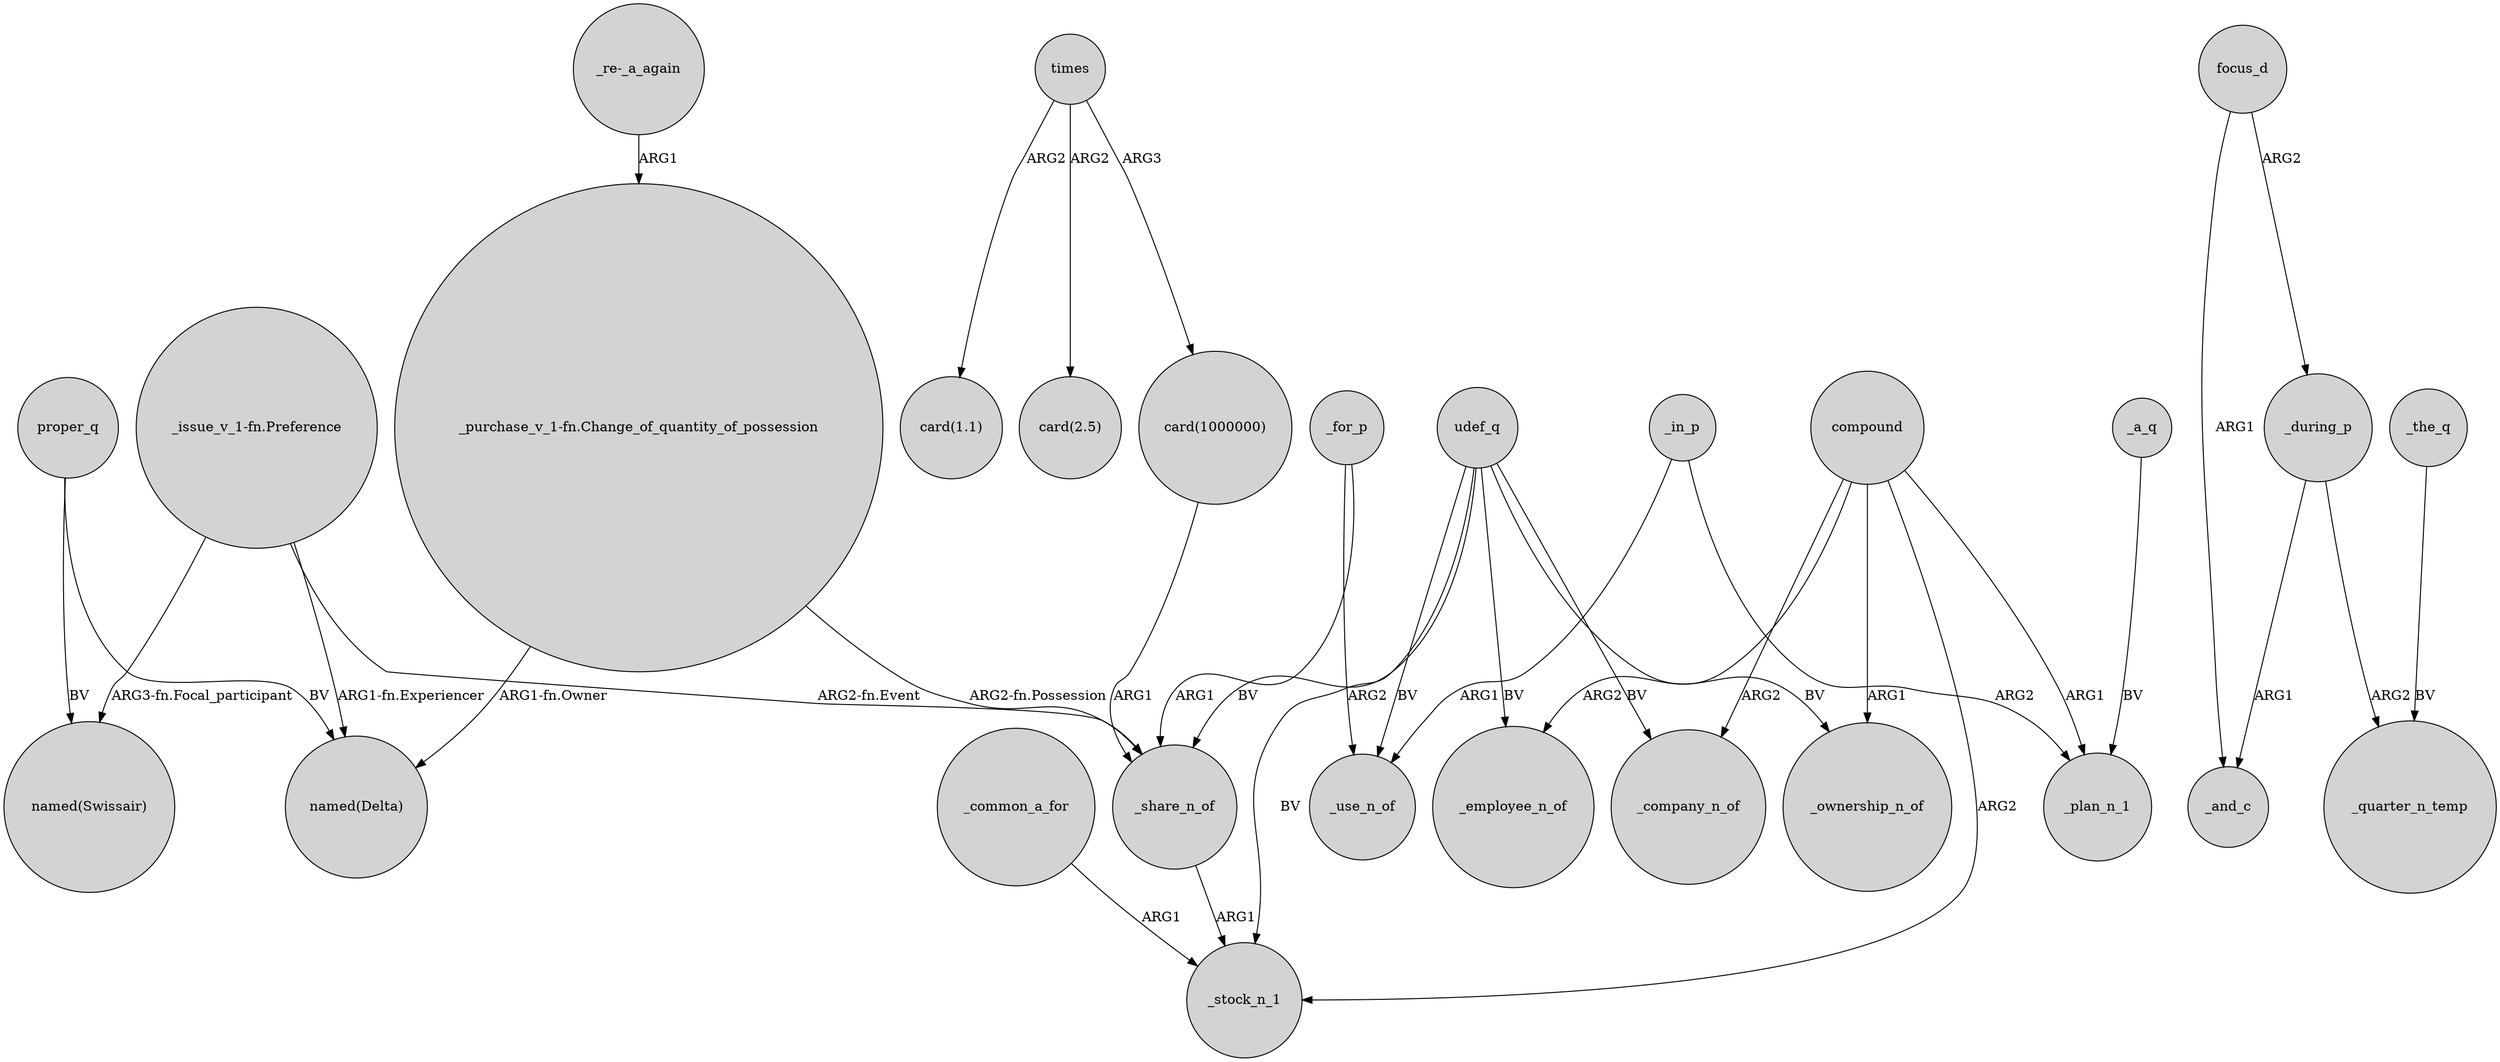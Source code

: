 digraph {
	node [shape=circle style=filled]
	proper_q -> "named(Swissair)" [label=BV]
	_during_p -> _and_c [label=ARG1]
	_common_a_for -> _stock_n_1 [label=ARG1]
	compound -> _ownership_n_of [label=ARG1]
	focus_d -> _during_p [label=ARG2]
	"_issue_v_1-fn.Preference" -> "named(Swissair)" [label="ARG3-fn.Focal_participant"]
	_the_q -> _quarter_n_temp [label=BV]
	times -> "card(1000000)" [label=ARG3]
	_for_p -> _use_n_of [label=ARG2]
	compound -> _company_n_of [label=ARG2]
	"_issue_v_1-fn.Preference" -> "named(Delta)" [label="ARG1-fn.Experiencer"]
	udef_q -> _ownership_n_of [label=BV]
	proper_q -> "named(Delta)" [label=BV]
	udef_q -> _stock_n_1 [label=BV]
	_share_n_of -> _stock_n_1 [label=ARG1]
	"_purchase_v_1-fn.Change_of_quantity_of_possession" -> "named(Delta)" [label="ARG1-fn.Owner"]
	times -> "card(2.5)" [label=ARG2]
	times -> "card(1.1)" [label=ARG2]
	_a_q -> _plan_n_1 [label=BV]
	compound -> _stock_n_1 [label=ARG2]
	udef_q -> _share_n_of [label=BV]
	udef_q -> _company_n_of [label=BV]
	focus_d -> _and_c [label=ARG1]
	"card(1000000)" -> _share_n_of [label=ARG1]
	udef_q -> _use_n_of [label=BV]
	_for_p -> _share_n_of [label=ARG1]
	"_re-_a_again" -> "_purchase_v_1-fn.Change_of_quantity_of_possession" [label=ARG1]
	compound -> _employee_n_of [label=ARG2]
	compound -> _plan_n_1 [label=ARG1]
	_in_p -> _use_n_of [label=ARG1]
	_in_p -> _plan_n_1 [label=ARG2]
	udef_q -> _employee_n_of [label=BV]
	"_issue_v_1-fn.Preference" -> _share_n_of [label="ARG2-fn.Event"]
	"_purchase_v_1-fn.Change_of_quantity_of_possession" -> _share_n_of [label="ARG2-fn.Possession"]
	_during_p -> _quarter_n_temp [label=ARG2]
}
